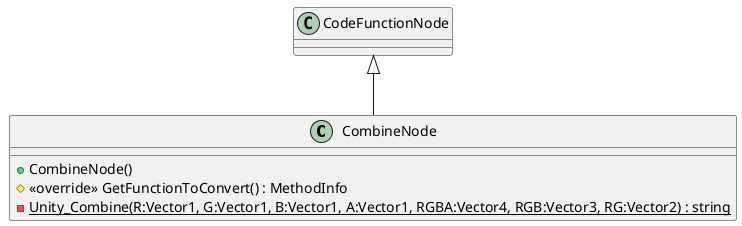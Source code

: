 @startuml
class CombineNode {
    + CombineNode()
    # <<override>> GetFunctionToConvert() : MethodInfo
    {static} - Unity_Combine(R:Vector1, G:Vector1, B:Vector1, A:Vector1, RGBA:Vector4, RGB:Vector3, RG:Vector2) : string
}
CodeFunctionNode <|-- CombineNode
@enduml
